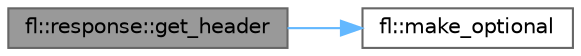 digraph "fl::response::get_header"
{
 // INTERACTIVE_SVG=YES
 // LATEX_PDF_SIZE
  bgcolor="transparent";
  edge [fontname=Helvetica,fontsize=10,labelfontname=Helvetica,labelfontsize=10];
  node [fontname=Helvetica,fontsize=10,shape=box,height=0.2,width=0.4];
  rankdir="LR";
  Node1 [id="Node000001",label="fl::response::get_header",height=0.2,width=0.4,color="gray40", fillcolor="grey60", style="filled", fontcolor="black",tooltip="Get header value (like JavaScript response.headers.get())"];
  Node1 -> Node2 [id="edge1_Node000001_Node000002",color="steelblue1",style="solid",tooltip=" "];
  Node2 [id="Node000002",label="fl::make_optional",height=0.2,width=0.4,color="grey40", fillcolor="white", style="filled",URL="$d4/d36/namespacefl_a3b127995147ef801bf625e939aeae61a.html#a3b127995147ef801bf625e939aeae61a",tooltip=" "];
}
